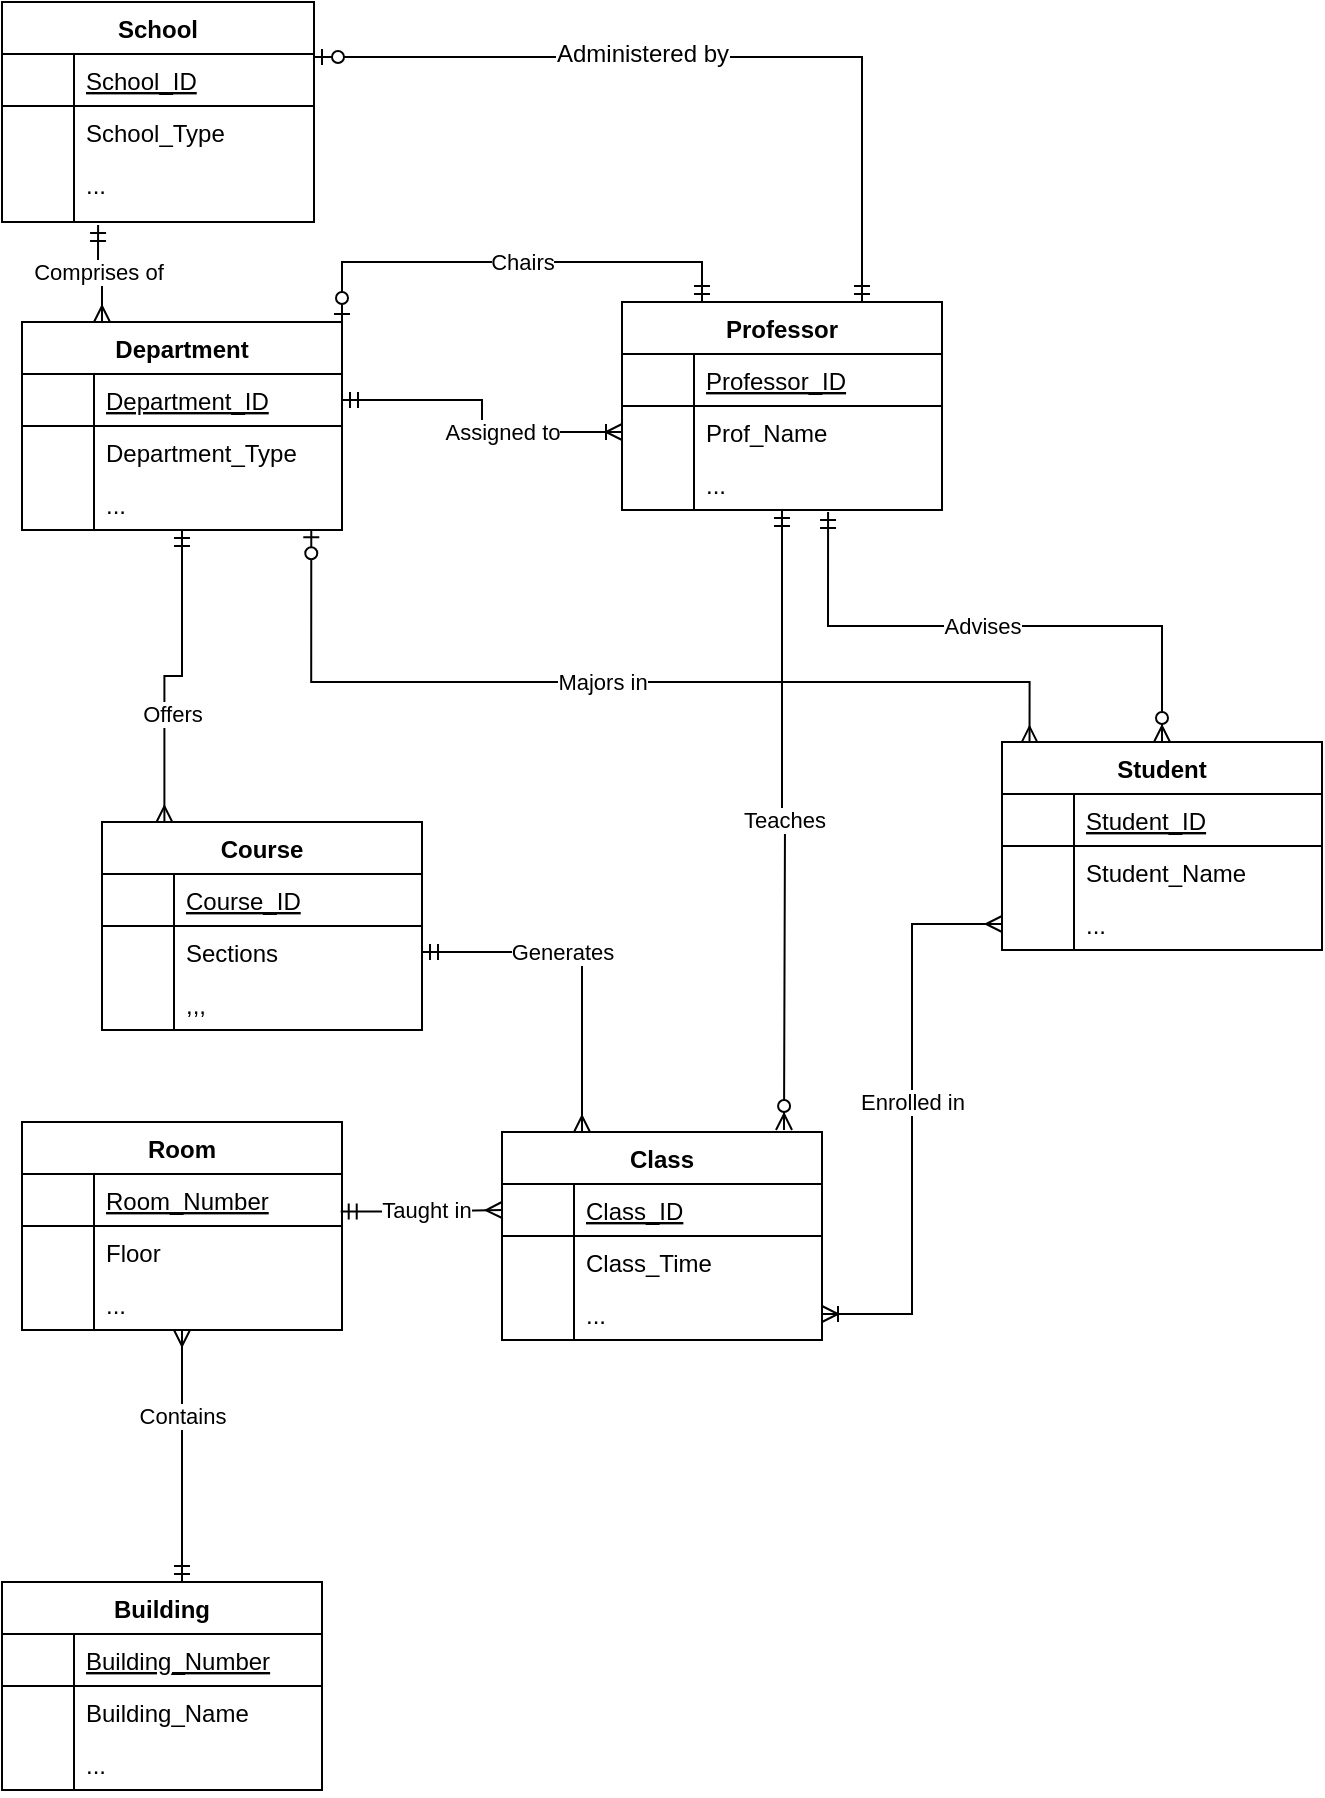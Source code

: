 <mxfile version="12.7.9" type="github"><diagram id="C5RBs43oDa-KdzZeNtuy" name="Page-1"><mxGraphModel dx="2000" dy="1162" grid="1" gridSize="10" guides="1" tooltips="1" connect="1" arrows="1" fold="1" page="1" pageScale="1" pageWidth="827" pageHeight="1169" math="0" shadow="0"><root><mxCell id="WIyWlLk6GJQsqaUBKTNV-0"/><mxCell id="WIyWlLk6GJQsqaUBKTNV-1" parent="WIyWlLk6GJQsqaUBKTNV-0"/><mxCell id="te1pcKkY-Fi6hmcqwOY5-53" style="edgeStyle=orthogonalEdgeStyle;rounded=0;orthogonalLoop=1;jettySize=auto;html=1;exitX=1;exitY=0.25;exitDx=0;exitDy=0;endArrow=ERmandOne;endFill=0;entryX=0.75;entryY=0;entryDx=0;entryDy=0;startArrow=ERzeroToOne;startFill=1;" parent="WIyWlLk6GJQsqaUBKTNV-1" source="zkfFHV4jXpPFQw0GAbJ--51" target="zkfFHV4jXpPFQw0GAbJ--56" edge="1"><mxGeometry relative="1" as="geometry"><mxPoint x="334.16" y="26.64" as="targetPoint"/></mxGeometry></mxCell><mxCell id="te1pcKkY-Fi6hmcqwOY5-75" value="Administered by" style="text;html=1;align=center;verticalAlign=middle;resizable=0;points=[];labelBackgroundColor=#ffffff;" parent="te1pcKkY-Fi6hmcqwOY5-53" vertex="1" connectable="0"><mxGeometry x="-0.245" y="-1" relative="1" as="geometry"><mxPoint x="14" y="-2.5" as="offset"/></mxGeometry></mxCell><mxCell id="zkfFHV4jXpPFQw0GAbJ--51" value="School" style="swimlane;fontStyle=1;childLayout=stackLayout;horizontal=1;startSize=26;horizontalStack=0;resizeParent=1;resizeLast=0;collapsible=1;marginBottom=0;rounded=0;shadow=0;strokeWidth=1;" parent="WIyWlLk6GJQsqaUBKTNV-1" vertex="1"><mxGeometry x="10" y="20" width="156" height="110" as="geometry"><mxRectangle x="20" y="80" width="160" height="26" as="alternateBounds"/></mxGeometry></mxCell><mxCell id="zkfFHV4jXpPFQw0GAbJ--52" value="School_ID" style="shape=partialRectangle;top=0;left=0;right=0;bottom=1;align=left;verticalAlign=top;fillColor=none;spacingLeft=40;spacingRight=4;overflow=hidden;rotatable=0;points=[[0,0.5],[1,0.5]];portConstraint=eastwest;dropTarget=0;rounded=0;shadow=0;strokeWidth=1;fontStyle=4" parent="zkfFHV4jXpPFQw0GAbJ--51" vertex="1"><mxGeometry y="26" width="156" height="26" as="geometry"/></mxCell><mxCell id="zkfFHV4jXpPFQw0GAbJ--53" value="" style="shape=partialRectangle;top=0;left=0;bottom=0;fillColor=none;align=left;verticalAlign=top;spacingLeft=4;spacingRight=4;overflow=hidden;rotatable=0;points=[];portConstraint=eastwest;part=1;" parent="zkfFHV4jXpPFQw0GAbJ--52" vertex="1" connectable="0"><mxGeometry width="36" height="26" as="geometry"/></mxCell><mxCell id="zkfFHV4jXpPFQw0GAbJ--54" value="School_Type" style="shape=partialRectangle;top=0;left=0;right=0;bottom=0;align=left;verticalAlign=top;fillColor=none;spacingLeft=40;spacingRight=4;overflow=hidden;rotatable=0;points=[[0,0.5],[1,0.5]];portConstraint=eastwest;dropTarget=0;rounded=0;shadow=0;strokeWidth=1;" parent="zkfFHV4jXpPFQw0GAbJ--51" vertex="1"><mxGeometry y="52" width="156" height="58" as="geometry"/></mxCell><mxCell id="zkfFHV4jXpPFQw0GAbJ--55" value="" style="shape=partialRectangle;top=0;left=0;bottom=0;fillColor=none;align=left;verticalAlign=top;spacingLeft=4;spacingRight=4;overflow=hidden;rotatable=0;points=[];portConstraint=eastwest;part=1;" parent="zkfFHV4jXpPFQw0GAbJ--54" vertex="1" connectable="0"><mxGeometry width="36" height="58" as="geometry"/></mxCell><mxCell id="te1pcKkY-Fi6hmcqwOY5-84" value="Teaches" style="edgeStyle=orthogonalEdgeStyle;rounded=0;orthogonalLoop=1;jettySize=auto;html=1;startArrow=ERmandOne;startFill=0;endArrow=ERzeroToMany;endFill=1;" parent="WIyWlLk6GJQsqaUBKTNV-1" source="zkfFHV4jXpPFQw0GAbJ--56" edge="1"><mxGeometry x="0.003" relative="1" as="geometry"><mxPoint x="401" y="584" as="targetPoint"/><Array as="points"/><mxPoint as="offset"/></mxGeometry></mxCell><mxCell id="zkfFHV4jXpPFQw0GAbJ--56" value="Professor" style="swimlane;fontStyle=1;childLayout=stackLayout;horizontal=1;startSize=26;horizontalStack=0;resizeParent=1;resizeLast=0;collapsible=1;marginBottom=0;rounded=0;shadow=0;strokeWidth=1;" parent="WIyWlLk6GJQsqaUBKTNV-1" vertex="1"><mxGeometry x="320" y="170" width="160" height="104" as="geometry"><mxRectangle x="260" y="80" width="160" height="26" as="alternateBounds"/></mxGeometry></mxCell><mxCell id="zkfFHV4jXpPFQw0GAbJ--57" value="Professor_ID" style="shape=partialRectangle;top=0;left=0;right=0;bottom=1;align=left;verticalAlign=top;fillColor=none;spacingLeft=40;spacingRight=4;overflow=hidden;rotatable=0;points=[[0,0.5],[1,0.5]];portConstraint=eastwest;dropTarget=0;rounded=0;shadow=0;strokeWidth=1;fontStyle=4" parent="zkfFHV4jXpPFQw0GAbJ--56" vertex="1"><mxGeometry y="26" width="160" height="26" as="geometry"/></mxCell><mxCell id="zkfFHV4jXpPFQw0GAbJ--58" value="" style="shape=partialRectangle;top=0;left=0;bottom=0;fillColor=none;align=left;verticalAlign=top;spacingLeft=4;spacingRight=4;overflow=hidden;rotatable=0;points=[];portConstraint=eastwest;part=1;" parent="zkfFHV4jXpPFQw0GAbJ--57" vertex="1" connectable="0"><mxGeometry width="36" height="26" as="geometry"/></mxCell><mxCell id="zkfFHV4jXpPFQw0GAbJ--59" value="Prof_Name" style="shape=partialRectangle;top=0;left=0;right=0;bottom=0;align=left;verticalAlign=top;fillColor=none;spacingLeft=40;spacingRight=4;overflow=hidden;rotatable=0;points=[[0,0.5],[1,0.5]];portConstraint=eastwest;dropTarget=0;rounded=0;shadow=0;strokeWidth=1;" parent="zkfFHV4jXpPFQw0GAbJ--56" vertex="1"><mxGeometry y="52" width="160" height="26" as="geometry"/></mxCell><mxCell id="zkfFHV4jXpPFQw0GAbJ--60" value="" style="shape=partialRectangle;top=0;left=0;bottom=0;fillColor=none;align=left;verticalAlign=top;spacingLeft=4;spacingRight=4;overflow=hidden;rotatable=0;points=[];portConstraint=eastwest;part=1;" parent="zkfFHV4jXpPFQw0GAbJ--59" vertex="1" connectable="0"><mxGeometry width="36" height="26" as="geometry"/></mxCell><mxCell id="zkfFHV4jXpPFQw0GAbJ--61" value="..." style="shape=partialRectangle;top=0;left=0;right=0;bottom=0;align=left;verticalAlign=top;fillColor=none;spacingLeft=40;spacingRight=4;overflow=hidden;rotatable=0;points=[[0,0.5],[1,0.5]];portConstraint=eastwest;dropTarget=0;rounded=0;shadow=0;strokeWidth=1;" parent="zkfFHV4jXpPFQw0GAbJ--56" vertex="1"><mxGeometry y="78" width="160" height="26" as="geometry"/></mxCell><mxCell id="zkfFHV4jXpPFQw0GAbJ--62" value="" style="shape=partialRectangle;top=0;left=0;bottom=0;fillColor=none;align=left;verticalAlign=top;spacingLeft=4;spacingRight=4;overflow=hidden;rotatable=0;points=[];portConstraint=eastwest;part=1;" parent="zkfFHV4jXpPFQw0GAbJ--61" vertex="1" connectable="0"><mxGeometry width="36" height="26" as="geometry"/></mxCell><mxCell id="zkfFHV4jXpPFQw0GAbJ--64" value="Class" style="swimlane;fontStyle=1;childLayout=stackLayout;horizontal=1;startSize=26;horizontalStack=0;resizeParent=1;resizeLast=0;collapsible=1;marginBottom=0;rounded=0;shadow=0;strokeWidth=1;" parent="WIyWlLk6GJQsqaUBKTNV-1" vertex="1"><mxGeometry x="260" y="585" width="160" height="104" as="geometry"><mxRectangle x="260" y="270" width="160" height="26" as="alternateBounds"/></mxGeometry></mxCell><mxCell id="zkfFHV4jXpPFQw0GAbJ--65" value="Class_ID" style="shape=partialRectangle;top=0;left=0;right=0;bottom=1;align=left;verticalAlign=top;fillColor=none;spacingLeft=40;spacingRight=4;overflow=hidden;rotatable=0;points=[[0,0.5],[1,0.5]];portConstraint=eastwest;dropTarget=0;rounded=0;shadow=0;strokeWidth=1;fontStyle=4" parent="zkfFHV4jXpPFQw0GAbJ--64" vertex="1"><mxGeometry y="26" width="160" height="26" as="geometry"/></mxCell><mxCell id="zkfFHV4jXpPFQw0GAbJ--66" value="" style="shape=partialRectangle;top=0;left=0;bottom=0;fillColor=none;align=left;verticalAlign=top;spacingLeft=4;spacingRight=4;overflow=hidden;rotatable=0;points=[];portConstraint=eastwest;part=1;" parent="zkfFHV4jXpPFQw0GAbJ--65" vertex="1" connectable="0"><mxGeometry width="36" height="26" as="geometry"/></mxCell><mxCell id="zkfFHV4jXpPFQw0GAbJ--67" value="Class_Time" style="shape=partialRectangle;top=0;left=0;right=0;bottom=0;align=left;verticalAlign=top;fillColor=none;spacingLeft=40;spacingRight=4;overflow=hidden;rotatable=0;points=[[0,0.5],[1,0.5]];portConstraint=eastwest;dropTarget=0;rounded=0;shadow=0;strokeWidth=1;" parent="zkfFHV4jXpPFQw0GAbJ--64" vertex="1"><mxGeometry y="52" width="160" height="26" as="geometry"/></mxCell><mxCell id="zkfFHV4jXpPFQw0GAbJ--68" value="" style="shape=partialRectangle;top=0;left=0;bottom=0;fillColor=none;align=left;verticalAlign=top;spacingLeft=4;spacingRight=4;overflow=hidden;rotatable=0;points=[];portConstraint=eastwest;part=1;" parent="zkfFHV4jXpPFQw0GAbJ--67" vertex="1" connectable="0"><mxGeometry width="36" height="26" as="geometry"/></mxCell><mxCell id="zkfFHV4jXpPFQw0GAbJ--69" value="..." style="shape=partialRectangle;top=0;left=0;right=0;bottom=0;align=left;verticalAlign=top;fillColor=none;spacingLeft=40;spacingRight=4;overflow=hidden;rotatable=0;points=[[0,0.5],[1,0.5]];portConstraint=eastwest;dropTarget=0;rounded=0;shadow=0;strokeWidth=1;" parent="zkfFHV4jXpPFQw0GAbJ--64" vertex="1"><mxGeometry y="78" width="160" height="26" as="geometry"/></mxCell><mxCell id="zkfFHV4jXpPFQw0GAbJ--70" value="" style="shape=partialRectangle;top=0;left=0;bottom=0;fillColor=none;align=left;verticalAlign=top;spacingLeft=4;spacingRight=4;overflow=hidden;rotatable=0;points=[];portConstraint=eastwest;part=1;" parent="zkfFHV4jXpPFQw0GAbJ--69" vertex="1" connectable="0"><mxGeometry width="36" height="26" as="geometry"/></mxCell><mxCell id="te1pcKkY-Fi6hmcqwOY5-63" value="Chairs" style="edgeStyle=orthogonalEdgeStyle;rounded=0;orthogonalLoop=1;jettySize=auto;html=1;exitX=1;exitY=0;exitDx=0;exitDy=0;entryX=0.25;entryY=0;entryDx=0;entryDy=0;startArrow=ERzeroToOne;startFill=1;endArrow=ERmandOne;endFill=0;" parent="WIyWlLk6GJQsqaUBKTNV-1" source="te1pcKkY-Fi6hmcqwOY5-0" target="zkfFHV4jXpPFQw0GAbJ--56" edge="1"><mxGeometry x="0.043" relative="1" as="geometry"><Array as="points"><mxPoint x="180" y="150"/><mxPoint x="360" y="150"/></Array><mxPoint as="offset"/></mxGeometry></mxCell><mxCell id="te1pcKkY-Fi6hmcqwOY5-69" value="Comprises of" style="edgeStyle=orthogonalEdgeStyle;rounded=0;orthogonalLoop=1;jettySize=auto;html=1;exitX=0.25;exitY=0;exitDx=0;exitDy=0;entryX=0.308;entryY=1.026;entryDx=0;entryDy=0;entryPerimeter=0;startArrow=ERmany;startFill=0;endArrow=ERmandOne;endFill=0;" parent="WIyWlLk6GJQsqaUBKTNV-1" source="te1pcKkY-Fi6hmcqwOY5-0" target="zkfFHV4jXpPFQw0GAbJ--54" edge="1"><mxGeometry x="0.068" relative="1" as="geometry"><Array as="points"><mxPoint x="60" y="155"/><mxPoint x="58" y="155"/></Array><mxPoint as="offset"/></mxGeometry></mxCell><mxCell id="te1pcKkY-Fi6hmcqwOY5-83" value="Offers" style="edgeStyle=orthogonalEdgeStyle;rounded=0;orthogonalLoop=1;jettySize=auto;html=1;startArrow=ERmandOne;startFill=0;endArrow=ERmany;endFill=0;entryX=0.195;entryY=0.001;entryDx=0;entryDy=0;entryPerimeter=0;" parent="WIyWlLk6GJQsqaUBKTNV-1" source="te1pcKkY-Fi6hmcqwOY5-0" target="te1pcKkY-Fi6hmcqwOY5-11" edge="1"><mxGeometry x="0.014" y="19" relative="1" as="geometry"><mxPoint x="100" y="364" as="targetPoint"/><mxPoint as="offset"/></mxGeometry></mxCell><mxCell id="te1pcKkY-Fi6hmcqwOY5-0" value="Department" style="swimlane;fontStyle=1;childLayout=stackLayout;horizontal=1;startSize=26;horizontalStack=0;resizeParent=1;resizeLast=0;collapsible=1;marginBottom=0;rounded=0;shadow=0;strokeWidth=1;" parent="WIyWlLk6GJQsqaUBKTNV-1" vertex="1"><mxGeometry x="20" y="180" width="160" height="104" as="geometry"><mxRectangle x="260" y="80" width="160" height="26" as="alternateBounds"/></mxGeometry></mxCell><mxCell id="te1pcKkY-Fi6hmcqwOY5-1" value="Department_ID" style="shape=partialRectangle;top=0;left=0;right=0;bottom=1;align=left;verticalAlign=top;fillColor=none;spacingLeft=40;spacingRight=4;overflow=hidden;rotatable=0;points=[[0,0.5],[1,0.5]];portConstraint=eastwest;dropTarget=0;rounded=0;shadow=0;strokeWidth=1;fontStyle=4" parent="te1pcKkY-Fi6hmcqwOY5-0" vertex="1"><mxGeometry y="26" width="160" height="26" as="geometry"/></mxCell><mxCell id="te1pcKkY-Fi6hmcqwOY5-2" value="" style="shape=partialRectangle;top=0;left=0;bottom=0;fillColor=none;align=left;verticalAlign=top;spacingLeft=4;spacingRight=4;overflow=hidden;rotatable=0;points=[];portConstraint=eastwest;part=1;" parent="te1pcKkY-Fi6hmcqwOY5-1" vertex="1" connectable="0"><mxGeometry width="36" height="26" as="geometry"/></mxCell><mxCell id="te1pcKkY-Fi6hmcqwOY5-3" value="Department_Type" style="shape=partialRectangle;top=0;left=0;right=0;bottom=0;align=left;verticalAlign=top;fillColor=none;spacingLeft=40;spacingRight=4;overflow=hidden;rotatable=0;points=[[0,0.5],[1,0.5]];portConstraint=eastwest;dropTarget=0;rounded=0;shadow=0;strokeWidth=1;" parent="te1pcKkY-Fi6hmcqwOY5-0" vertex="1"><mxGeometry y="52" width="160" height="26" as="geometry"/></mxCell><mxCell id="te1pcKkY-Fi6hmcqwOY5-4" value="" style="shape=partialRectangle;top=0;left=0;bottom=0;fillColor=none;align=left;verticalAlign=top;spacingLeft=4;spacingRight=4;overflow=hidden;rotatable=0;points=[];portConstraint=eastwest;part=1;" parent="te1pcKkY-Fi6hmcqwOY5-3" vertex="1" connectable="0"><mxGeometry width="36" height="26" as="geometry"/></mxCell><mxCell id="te1pcKkY-Fi6hmcqwOY5-5" value="..." style="shape=partialRectangle;top=0;left=0;right=0;bottom=0;align=left;verticalAlign=top;fillColor=none;spacingLeft=40;spacingRight=4;overflow=hidden;rotatable=0;points=[[0,0.5],[1,0.5]];portConstraint=eastwest;dropTarget=0;rounded=0;shadow=0;strokeWidth=1;" parent="te1pcKkY-Fi6hmcqwOY5-0" vertex="1"><mxGeometry y="78" width="160" height="26" as="geometry"/></mxCell><mxCell id="te1pcKkY-Fi6hmcqwOY5-6" value="" style="shape=partialRectangle;top=0;left=0;bottom=0;fillColor=none;align=left;verticalAlign=top;spacingLeft=4;spacingRight=4;overflow=hidden;rotatable=0;points=[];portConstraint=eastwest;part=1;" parent="te1pcKkY-Fi6hmcqwOY5-5" vertex="1" connectable="0"><mxGeometry width="36" height="26" as="geometry"/></mxCell><mxCell id="te1pcKkY-Fi6hmcqwOY5-11" value="Course" style="swimlane;fontStyle=1;childLayout=stackLayout;horizontal=1;startSize=26;horizontalStack=0;resizeParent=1;resizeLast=0;collapsible=1;marginBottom=0;rounded=0;shadow=0;strokeWidth=1;" parent="WIyWlLk6GJQsqaUBKTNV-1" vertex="1"><mxGeometry x="60" y="430" width="160" height="104" as="geometry"><mxRectangle x="260" y="80" width="160" height="26" as="alternateBounds"/></mxGeometry></mxCell><mxCell id="te1pcKkY-Fi6hmcqwOY5-12" value="Course_ID" style="shape=partialRectangle;top=0;left=0;right=0;bottom=1;align=left;verticalAlign=top;fillColor=none;spacingLeft=40;spacingRight=4;overflow=hidden;rotatable=0;points=[[0,0.5],[1,0.5]];portConstraint=eastwest;dropTarget=0;rounded=0;shadow=0;strokeWidth=1;fontStyle=4" parent="te1pcKkY-Fi6hmcqwOY5-11" vertex="1"><mxGeometry y="26" width="160" height="26" as="geometry"/></mxCell><mxCell id="te1pcKkY-Fi6hmcqwOY5-13" value="" style="shape=partialRectangle;top=0;left=0;bottom=0;fillColor=none;align=left;verticalAlign=top;spacingLeft=4;spacingRight=4;overflow=hidden;rotatable=0;points=[];portConstraint=eastwest;part=1;" parent="te1pcKkY-Fi6hmcqwOY5-12" vertex="1" connectable="0"><mxGeometry width="36" height="26" as="geometry"/></mxCell><mxCell id="te1pcKkY-Fi6hmcqwOY5-14" value="Sections" style="shape=partialRectangle;top=0;left=0;right=0;bottom=0;align=left;verticalAlign=top;fillColor=none;spacingLeft=40;spacingRight=4;overflow=hidden;rotatable=0;points=[[0,0.5],[1,0.5]];portConstraint=eastwest;dropTarget=0;rounded=0;shadow=0;strokeWidth=1;" parent="te1pcKkY-Fi6hmcqwOY5-11" vertex="1"><mxGeometry y="52" width="160" height="26" as="geometry"/></mxCell><mxCell id="te1pcKkY-Fi6hmcqwOY5-15" value="" style="shape=partialRectangle;top=0;left=0;bottom=0;fillColor=none;align=left;verticalAlign=top;spacingLeft=4;spacingRight=4;overflow=hidden;rotatable=0;points=[];portConstraint=eastwest;part=1;" parent="te1pcKkY-Fi6hmcqwOY5-14" vertex="1" connectable="0"><mxGeometry width="36" height="26" as="geometry"/></mxCell><mxCell id="te1pcKkY-Fi6hmcqwOY5-16" value=",,," style="shape=partialRectangle;top=0;left=0;right=0;bottom=0;align=left;verticalAlign=top;fillColor=none;spacingLeft=40;spacingRight=4;overflow=hidden;rotatable=0;points=[[0,0.5],[1,0.5]];portConstraint=eastwest;dropTarget=0;rounded=0;shadow=0;strokeWidth=1;" parent="te1pcKkY-Fi6hmcqwOY5-11" vertex="1"><mxGeometry y="78" width="160" height="26" as="geometry"/></mxCell><mxCell id="te1pcKkY-Fi6hmcqwOY5-17" value="" style="shape=partialRectangle;top=0;left=0;bottom=0;fillColor=none;align=left;verticalAlign=top;spacingLeft=4;spacingRight=4;overflow=hidden;rotatable=0;points=[];portConstraint=eastwest;part=1;" parent="te1pcKkY-Fi6hmcqwOY5-16" vertex="1" connectable="0"><mxGeometry width="36" height="26" as="geometry"/></mxCell><mxCell id="te1pcKkY-Fi6hmcqwOY5-67" value="Advises" style="edgeStyle=orthogonalEdgeStyle;rounded=0;orthogonalLoop=1;jettySize=auto;html=1;exitX=0.5;exitY=0;exitDx=0;exitDy=0;entryX=0.644;entryY=1.038;entryDx=0;entryDy=0;entryPerimeter=0;startArrow=ERzeroToMany;startFill=1;endArrow=ERmandOne;endFill=0;" parent="WIyWlLk6GJQsqaUBKTNV-1" source="te1pcKkY-Fi6hmcqwOY5-25" target="zkfFHV4jXpPFQw0GAbJ--61" edge="1"><mxGeometry x="0.05" relative="1" as="geometry"><mxPoint x="550" y="370" as="targetPoint"/><mxPoint as="offset"/></mxGeometry></mxCell><mxCell id="te1pcKkY-Fi6hmcqwOY5-25" value="Student" style="swimlane;fontStyle=1;childLayout=stackLayout;horizontal=1;startSize=26;horizontalStack=0;resizeParent=1;resizeLast=0;collapsible=1;marginBottom=0;rounded=0;shadow=0;strokeWidth=1;" parent="WIyWlLk6GJQsqaUBKTNV-1" vertex="1"><mxGeometry x="510" y="390" width="160" height="104" as="geometry"><mxRectangle x="260" y="80" width="160" height="26" as="alternateBounds"/></mxGeometry></mxCell><mxCell id="te1pcKkY-Fi6hmcqwOY5-26" value="Student_ID" style="shape=partialRectangle;top=0;left=0;right=0;bottom=1;align=left;verticalAlign=top;fillColor=none;spacingLeft=40;spacingRight=4;overflow=hidden;rotatable=0;points=[[0,0.5],[1,0.5]];portConstraint=eastwest;dropTarget=0;rounded=0;shadow=0;strokeWidth=1;fontStyle=4" parent="te1pcKkY-Fi6hmcqwOY5-25" vertex="1"><mxGeometry y="26" width="160" height="26" as="geometry"/></mxCell><mxCell id="te1pcKkY-Fi6hmcqwOY5-27" value="" style="shape=partialRectangle;top=0;left=0;bottom=0;fillColor=none;align=left;verticalAlign=top;spacingLeft=4;spacingRight=4;overflow=hidden;rotatable=0;points=[];portConstraint=eastwest;part=1;" parent="te1pcKkY-Fi6hmcqwOY5-26" vertex="1" connectable="0"><mxGeometry width="36" height="26" as="geometry"/></mxCell><mxCell id="te1pcKkY-Fi6hmcqwOY5-28" value="Student_Name" style="shape=partialRectangle;top=0;left=0;right=0;bottom=0;align=left;verticalAlign=top;fillColor=none;spacingLeft=40;spacingRight=4;overflow=hidden;rotatable=0;points=[[0,0.5],[1,0.5]];portConstraint=eastwest;dropTarget=0;rounded=0;shadow=0;strokeWidth=1;" parent="te1pcKkY-Fi6hmcqwOY5-25" vertex="1"><mxGeometry y="52" width="160" height="26" as="geometry"/></mxCell><mxCell id="te1pcKkY-Fi6hmcqwOY5-29" value="" style="shape=partialRectangle;top=0;left=0;bottom=0;fillColor=none;align=left;verticalAlign=top;spacingLeft=4;spacingRight=4;overflow=hidden;rotatable=0;points=[];portConstraint=eastwest;part=1;" parent="te1pcKkY-Fi6hmcqwOY5-28" vertex="1" connectable="0"><mxGeometry width="36" height="26" as="geometry"/></mxCell><mxCell id="te1pcKkY-Fi6hmcqwOY5-30" value="..." style="shape=partialRectangle;top=0;left=0;right=0;bottom=0;align=left;verticalAlign=top;fillColor=none;spacingLeft=40;spacingRight=4;overflow=hidden;rotatable=0;points=[[0,0.5],[1,0.5]];portConstraint=eastwest;dropTarget=0;rounded=0;shadow=0;strokeWidth=1;" parent="te1pcKkY-Fi6hmcqwOY5-25" vertex="1"><mxGeometry y="78" width="160" height="26" as="geometry"/></mxCell><mxCell id="te1pcKkY-Fi6hmcqwOY5-31" value="" style="shape=partialRectangle;top=0;left=0;bottom=0;fillColor=none;align=left;verticalAlign=top;spacingLeft=4;spacingRight=4;overflow=hidden;rotatable=0;points=[];portConstraint=eastwest;part=1;" parent="te1pcKkY-Fi6hmcqwOY5-30" vertex="1" connectable="0"><mxGeometry width="36" height="26" as="geometry"/></mxCell><mxCell id="te1pcKkY-Fi6hmcqwOY5-32" value="Building" style="swimlane;fontStyle=1;childLayout=stackLayout;horizontal=1;startSize=26;horizontalStack=0;resizeParent=1;resizeLast=0;collapsible=1;marginBottom=0;rounded=0;shadow=0;strokeWidth=1;" parent="WIyWlLk6GJQsqaUBKTNV-1" vertex="1"><mxGeometry x="10" y="810" width="160" height="104" as="geometry"><mxRectangle x="260" y="80" width="160" height="26" as="alternateBounds"/></mxGeometry></mxCell><mxCell id="te1pcKkY-Fi6hmcqwOY5-33" value="Building_Number" style="shape=partialRectangle;top=0;left=0;right=0;bottom=1;align=left;verticalAlign=top;fillColor=none;spacingLeft=40;spacingRight=4;overflow=hidden;rotatable=0;points=[[0,0.5],[1,0.5]];portConstraint=eastwest;dropTarget=0;rounded=0;shadow=0;strokeWidth=1;fontStyle=4" parent="te1pcKkY-Fi6hmcqwOY5-32" vertex="1"><mxGeometry y="26" width="160" height="26" as="geometry"/></mxCell><mxCell id="te1pcKkY-Fi6hmcqwOY5-34" value="" style="shape=partialRectangle;top=0;left=0;bottom=0;fillColor=none;align=left;verticalAlign=top;spacingLeft=4;spacingRight=4;overflow=hidden;rotatable=0;points=[];portConstraint=eastwest;part=1;" parent="te1pcKkY-Fi6hmcqwOY5-33" vertex="1" connectable="0"><mxGeometry width="36" height="26" as="geometry"/></mxCell><mxCell id="te1pcKkY-Fi6hmcqwOY5-35" value="Building_Name" style="shape=partialRectangle;top=0;left=0;right=0;bottom=0;align=left;verticalAlign=top;fillColor=none;spacingLeft=40;spacingRight=4;overflow=hidden;rotatable=0;points=[[0,0.5],[1,0.5]];portConstraint=eastwest;dropTarget=0;rounded=0;shadow=0;strokeWidth=1;" parent="te1pcKkY-Fi6hmcqwOY5-32" vertex="1"><mxGeometry y="52" width="160" height="26" as="geometry"/></mxCell><mxCell id="te1pcKkY-Fi6hmcqwOY5-36" value="" style="shape=partialRectangle;top=0;left=0;bottom=0;fillColor=none;align=left;verticalAlign=top;spacingLeft=4;spacingRight=4;overflow=hidden;rotatable=0;points=[];portConstraint=eastwest;part=1;" parent="te1pcKkY-Fi6hmcqwOY5-35" vertex="1" connectable="0"><mxGeometry width="36" height="26" as="geometry"/></mxCell><mxCell id="te1pcKkY-Fi6hmcqwOY5-37" value="..." style="shape=partialRectangle;top=0;left=0;right=0;bottom=0;align=left;verticalAlign=top;fillColor=none;spacingLeft=40;spacingRight=4;overflow=hidden;rotatable=0;points=[[0,0.5],[1,0.5]];portConstraint=eastwest;dropTarget=0;rounded=0;shadow=0;strokeWidth=1;" parent="te1pcKkY-Fi6hmcqwOY5-32" vertex="1"><mxGeometry y="78" width="160" height="26" as="geometry"/></mxCell><mxCell id="te1pcKkY-Fi6hmcqwOY5-38" value="" style="shape=partialRectangle;top=0;left=0;bottom=0;fillColor=none;align=left;verticalAlign=top;spacingLeft=4;spacingRight=4;overflow=hidden;rotatable=0;points=[];portConstraint=eastwest;part=1;" parent="te1pcKkY-Fi6hmcqwOY5-37" vertex="1" connectable="0"><mxGeometry width="36" height="26" as="geometry"/></mxCell><mxCell id="te1pcKkY-Fi6hmcqwOY5-39" value="Room" style="swimlane;fontStyle=1;childLayout=stackLayout;horizontal=1;startSize=26;horizontalStack=0;resizeParent=1;resizeLast=0;collapsible=1;marginBottom=0;rounded=0;shadow=0;strokeWidth=1;" parent="WIyWlLk6GJQsqaUBKTNV-1" vertex="1"><mxGeometry x="20" y="580" width="160" height="104" as="geometry"><mxRectangle x="260" y="80" width="160" height="26" as="alternateBounds"/></mxGeometry></mxCell><mxCell id="te1pcKkY-Fi6hmcqwOY5-40" value="Room_Number" style="shape=partialRectangle;top=0;left=0;right=0;bottom=1;align=left;verticalAlign=top;fillColor=none;spacingLeft=40;spacingRight=4;overflow=hidden;rotatable=0;points=[[0,0.5],[1,0.5]];portConstraint=eastwest;dropTarget=0;rounded=0;shadow=0;strokeWidth=1;fontStyle=4" parent="te1pcKkY-Fi6hmcqwOY5-39" vertex="1"><mxGeometry y="26" width="160" height="26" as="geometry"/></mxCell><mxCell id="te1pcKkY-Fi6hmcqwOY5-41" value="" style="shape=partialRectangle;top=0;left=0;bottom=0;fillColor=none;align=left;verticalAlign=top;spacingLeft=4;spacingRight=4;overflow=hidden;rotatable=0;points=[];portConstraint=eastwest;part=1;" parent="te1pcKkY-Fi6hmcqwOY5-40" vertex="1" connectable="0"><mxGeometry width="36" height="26" as="geometry"/></mxCell><mxCell id="te1pcKkY-Fi6hmcqwOY5-42" value="Floor" style="shape=partialRectangle;top=0;left=0;right=0;bottom=0;align=left;verticalAlign=top;fillColor=none;spacingLeft=40;spacingRight=4;overflow=hidden;rotatable=0;points=[[0,0.5],[1,0.5]];portConstraint=eastwest;dropTarget=0;rounded=0;shadow=0;strokeWidth=1;" parent="te1pcKkY-Fi6hmcqwOY5-39" vertex="1"><mxGeometry y="52" width="160" height="26" as="geometry"/></mxCell><mxCell id="te1pcKkY-Fi6hmcqwOY5-43" value="" style="shape=partialRectangle;top=0;left=0;bottom=0;fillColor=none;align=left;verticalAlign=top;spacingLeft=4;spacingRight=4;overflow=hidden;rotatable=0;points=[];portConstraint=eastwest;part=1;" parent="te1pcKkY-Fi6hmcqwOY5-42" vertex="1" connectable="0"><mxGeometry width="36" height="26" as="geometry"/></mxCell><mxCell id="te1pcKkY-Fi6hmcqwOY5-44" value="..." style="shape=partialRectangle;top=0;left=0;right=0;bottom=0;align=left;verticalAlign=top;fillColor=none;spacingLeft=40;spacingRight=4;overflow=hidden;rotatable=0;points=[[0,0.5],[1,0.5]];portConstraint=eastwest;dropTarget=0;rounded=0;shadow=0;strokeWidth=1;" parent="te1pcKkY-Fi6hmcqwOY5-39" vertex="1"><mxGeometry y="78" width="160" height="26" as="geometry"/></mxCell><mxCell id="te1pcKkY-Fi6hmcqwOY5-45" value="" style="shape=partialRectangle;top=0;left=0;bottom=0;fillColor=none;align=left;verticalAlign=top;spacingLeft=4;spacingRight=4;overflow=hidden;rotatable=0;points=[];portConstraint=eastwest;part=1;" parent="te1pcKkY-Fi6hmcqwOY5-44" vertex="1" connectable="0"><mxGeometry width="36" height="26" as="geometry"/></mxCell><mxCell id="te1pcKkY-Fi6hmcqwOY5-64" value="Assigned to" style="edgeStyle=orthogonalEdgeStyle;rounded=0;orthogonalLoop=1;jettySize=auto;html=1;exitX=0;exitY=0.5;exitDx=0;exitDy=0;entryX=1;entryY=0.5;entryDx=0;entryDy=0;endArrow=ERmandOne;endFill=0;startArrow=ERoneToMany;startFill=0;" parent="WIyWlLk6GJQsqaUBKTNV-1" source="zkfFHV4jXpPFQw0GAbJ--59" target="te1pcKkY-Fi6hmcqwOY5-1" edge="1"><mxGeometry x="-0.231" relative="1" as="geometry"><mxPoint as="offset"/></mxGeometry></mxCell><mxCell id="te1pcKkY-Fi6hmcqwOY5-66" value="Majors in" style="edgeStyle=orthogonalEdgeStyle;rounded=0;orthogonalLoop=1;jettySize=auto;html=1;exitX=0.904;exitY=0.987;exitDx=0;exitDy=0;entryX=0.086;entryY=0.003;entryDx=0;entryDy=0;startArrow=ERzeroToOne;startFill=1;endArrow=ERmany;endFill=0;exitPerimeter=0;entryPerimeter=0;" parent="WIyWlLk6GJQsqaUBKTNV-1" source="te1pcKkY-Fi6hmcqwOY5-5" target="te1pcKkY-Fi6hmcqwOY5-25" edge="1"><mxGeometry x="-0.048" relative="1" as="geometry"><Array as="points"><mxPoint x="165" y="360"/><mxPoint x="524" y="360"/></Array><mxPoint as="offset"/></mxGeometry></mxCell><mxCell id="te1pcKkY-Fi6hmcqwOY5-71" value="Contains" style="edgeStyle=orthogonalEdgeStyle;rounded=0;orthogonalLoop=1;jettySize=auto;html=1;startArrow=ERmandOne;startFill=0;endArrow=ERmany;endFill=0;" parent="WIyWlLk6GJQsqaUBKTNV-1" target="te1pcKkY-Fi6hmcqwOY5-39" edge="1"><mxGeometry x="0.327" relative="1" as="geometry"><Array as="points"><mxPoint x="100" y="810"/></Array><mxPoint as="offset"/><mxPoint x="100" y="810" as="sourcePoint"/></mxGeometry></mxCell><mxCell id="te1pcKkY-Fi6hmcqwOY5-72" value="Taught in" style="edgeStyle=orthogonalEdgeStyle;rounded=0;orthogonalLoop=1;jettySize=auto;html=1;exitX=0.996;exitY=0.72;exitDx=0;exitDy=0;entryX=0;entryY=0.5;entryDx=0;entryDy=0;startArrow=ERmandOne;startFill=0;endArrow=ERmany;endFill=0;exitPerimeter=0;" parent="WIyWlLk6GJQsqaUBKTNV-1" source="te1pcKkY-Fi6hmcqwOY5-40" target="zkfFHV4jXpPFQw0GAbJ--65" edge="1"><mxGeometry x="0.059" relative="1" as="geometry"><mxPoint as="offset"/></mxGeometry></mxCell><mxCell id="te1pcKkY-Fi6hmcqwOY5-73" value="Enrolled in" style="edgeStyle=orthogonalEdgeStyle;rounded=0;orthogonalLoop=1;jettySize=auto;html=1;exitX=0;exitY=0.5;exitDx=0;exitDy=0;endArrow=ERoneToMany;endFill=0;startArrow=ERmany;startFill=0;" parent="WIyWlLk6GJQsqaUBKTNV-1" source="te1pcKkY-Fi6hmcqwOY5-30" target="zkfFHV4jXpPFQw0GAbJ--69" edge="1"><mxGeometry x="-0.06" relative="1" as="geometry"><mxPoint as="offset"/></mxGeometry></mxCell><mxCell id="te1pcKkY-Fi6hmcqwOY5-74" value="Generates" style="edgeStyle=orthogonalEdgeStyle;rounded=0;orthogonalLoop=1;jettySize=auto;html=1;entryX=0.25;entryY=0;entryDx=0;entryDy=0;startArrow=ERmandOne;startFill=0;endArrow=ERmany;endFill=0;exitX=1;exitY=0.5;exitDx=0;exitDy=0;" parent="WIyWlLk6GJQsqaUBKTNV-1" source="te1pcKkY-Fi6hmcqwOY5-14" target="zkfFHV4jXpPFQw0GAbJ--64" edge="1"><mxGeometry x="-0.176" relative="1" as="geometry"><mxPoint x="130" y="490" as="sourcePoint"/><mxPoint as="offset"/></mxGeometry></mxCell><mxCell id="te1pcKkY-Fi6hmcqwOY5-88" value="..." style="shape=partialRectangle;top=0;left=0;right=0;bottom=0;align=left;verticalAlign=top;fillColor=none;spacingLeft=40;spacingRight=4;overflow=hidden;rotatable=0;points=[[0,0.5],[1,0.5]];portConstraint=eastwest;dropTarget=0;rounded=0;shadow=0;strokeWidth=1;" parent="WIyWlLk6GJQsqaUBKTNV-1" vertex="1"><mxGeometry x="10" y="98" width="156" height="26" as="geometry"/></mxCell><mxCell id="te1pcKkY-Fi6hmcqwOY5-89" value="" style="shape=partialRectangle;top=0;left=0;bottom=0;fillColor=none;align=left;verticalAlign=top;spacingLeft=4;spacingRight=4;overflow=hidden;rotatable=0;points=[];portConstraint=eastwest;part=1;" parent="te1pcKkY-Fi6hmcqwOY5-88" vertex="1" connectable="0"><mxGeometry width="36" height="26" as="geometry"/></mxCell></root></mxGraphModel></diagram></mxfile>